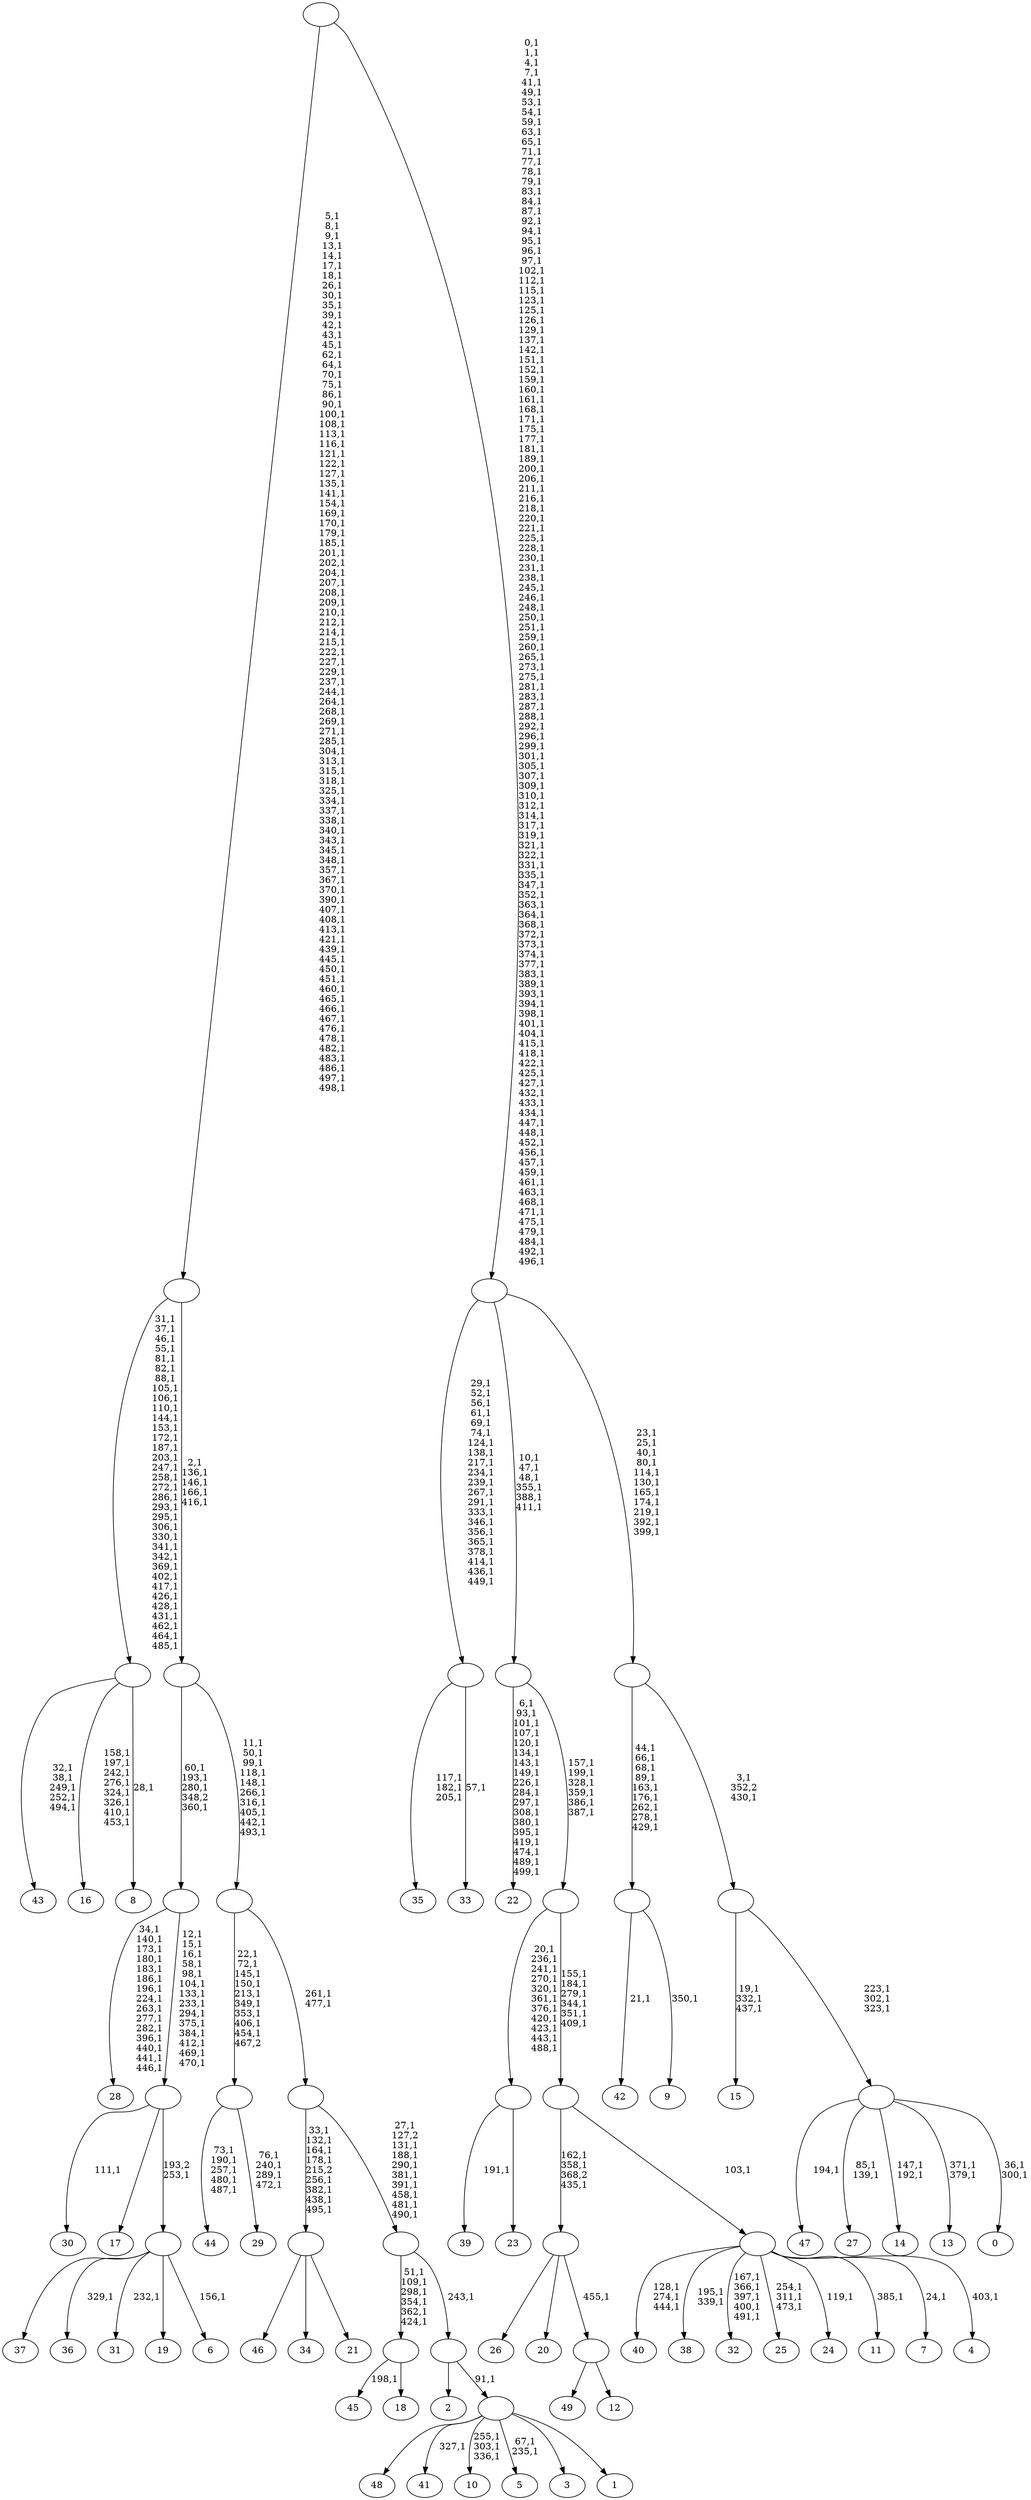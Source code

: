 digraph T {
	550 [label="49"]
	549 [label="48"]
	548 [label="47"]
	546 [label="46"]
	545 [label="45"]
	543 [label="44"]
	537 [label="43"]
	531 [label="42"]
	529 [label="41"]
	527 [label="40"]
	523 [label="39"]
	521 [label="38"]
	518 [label="37"]
	517 [label="36"]
	515 [label="35"]
	511 [label="34"]
	510 [label="33"]
	508 [label=""]
	487 [label="32"]
	481 [label="31"]
	479 [label="30"]
	477 [label="29"]
	472 [label=""]
	463 [label="28"]
	447 [label="27"]
	444 [label="26"]
	443 [label="25"]
	439 [label="24"]
	437 [label="23"]
	436 [label=""]
	425 [label="22"]
	406 [label="21"]
	405 [label=""]
	397 [label="20"]
	396 [label="19"]
	395 [label="18"]
	394 [label=""]
	388 [label="17"]
	387 [label="16"]
	378 [label="15"]
	374 [label="14"]
	371 [label="13"]
	368 [label="12"]
	367 [label=""]
	366 [label=""]
	363 [label="11"]
	361 [label="10"]
	357 [label="9"]
	355 [label=""]
	346 [label="8"]
	344 [label=""]
	310 [label="7"]
	308 [label="6"]
	306 [label=""]
	305 [label=""]
	291 [label=""]
	287 [label="5"]
	284 [label="4"]
	282 [label=""]
	281 [label=""]
	275 [label=""]
	269 [label=""]
	263 [label="3"]
	262 [label="2"]
	261 [label="1"]
	260 [label=""]
	259 [label=""]
	258 [label=""]
	249 [label=""]
	247 [label=""]
	237 [label=""]
	232 [label=""]
	143 [label="0"]
	140 [label=""]
	137 [label=""]
	135 [label=""]
	124 [label=""]
	0 [label=""]
	508 -> 510 [label="57,1"]
	508 -> 515 [label="117,1\n182,1\n205,1"]
	472 -> 477 [label="76,1\n240,1\n289,1\n472,1"]
	472 -> 543 [label="73,1\n190,1\n257,1\n480,1\n487,1"]
	436 -> 523 [label="191,1"]
	436 -> 437 [label=""]
	405 -> 546 [label=""]
	405 -> 511 [label=""]
	405 -> 406 [label=""]
	394 -> 545 [label="198,1"]
	394 -> 395 [label=""]
	367 -> 550 [label=""]
	367 -> 368 [label=""]
	366 -> 444 [label=""]
	366 -> 397 [label=""]
	366 -> 367 [label="455,1"]
	355 -> 357 [label="350,1"]
	355 -> 531 [label="21,1"]
	344 -> 346 [label="28,1"]
	344 -> 387 [label="158,1\n197,1\n242,1\n276,1\n324,1\n326,1\n410,1\n453,1"]
	344 -> 537 [label="32,1\n38,1\n249,1\n252,1\n494,1"]
	306 -> 308 [label="156,1"]
	306 -> 481 [label="232,1"]
	306 -> 517 [label="329,1"]
	306 -> 518 [label=""]
	306 -> 396 [label=""]
	305 -> 479 [label="111,1"]
	305 -> 388 [label=""]
	305 -> 306 [label="193,2\n253,1"]
	291 -> 305 [label="12,1\n15,1\n16,1\n58,1\n98,1\n104,1\n133,1\n233,1\n294,1\n375,1\n384,1\n412,1\n469,1\n470,1"]
	291 -> 463 [label="34,1\n140,1\n173,1\n180,1\n183,1\n186,1\n196,1\n224,1\n263,1\n277,1\n282,1\n396,1\n440,1\n441,1\n446,1"]
	282 -> 284 [label="403,1"]
	282 -> 310 [label="24,1"]
	282 -> 363 [label="385,1"]
	282 -> 439 [label="119,1"]
	282 -> 443 [label="254,1\n311,1\n473,1"]
	282 -> 487 [label="167,1\n366,1\n397,1\n400,1\n491,1"]
	282 -> 521 [label="195,1\n339,1"]
	282 -> 527 [label="128,1\n274,1\n444,1"]
	281 -> 366 [label="162,1\n358,1\n368,2\n435,1"]
	281 -> 282 [label="103,1"]
	275 -> 281 [label="155,1\n184,1\n279,1\n344,1\n351,1\n409,1"]
	275 -> 436 [label="20,1\n236,1\n241,1\n270,1\n320,1\n361,1\n376,1\n420,1\n423,1\n443,1\n488,1"]
	269 -> 275 [label="157,1\n199,1\n328,1\n359,1\n386,1\n387,1"]
	269 -> 425 [label="6,1\n93,1\n101,1\n107,1\n120,1\n134,1\n143,1\n149,1\n226,1\n284,1\n297,1\n308,1\n380,1\n395,1\n419,1\n474,1\n489,1\n499,1"]
	260 -> 287 [label="67,1\n235,1"]
	260 -> 361 [label="255,1\n303,1\n336,1"]
	260 -> 529 [label="327,1"]
	260 -> 549 [label=""]
	260 -> 263 [label=""]
	260 -> 261 [label=""]
	259 -> 262 [label=""]
	259 -> 260 [label="91,1"]
	258 -> 394 [label="51,1\n109,1\n298,1\n354,1\n362,1\n424,1"]
	258 -> 259 [label="243,1"]
	249 -> 258 [label="27,1\n127,2\n131,1\n188,1\n290,1\n381,1\n391,1\n458,1\n481,1\n490,1"]
	249 -> 405 [label="33,1\n132,1\n164,1\n178,1\n215,2\n256,1\n382,1\n438,1\n495,1"]
	247 -> 249 [label="261,1\n477,1"]
	247 -> 472 [label="22,1\n72,1\n145,1\n150,1\n213,1\n349,1\n353,1\n406,1\n454,1\n467,2"]
	237 -> 247 [label="11,1\n50,1\n99,1\n118,1\n148,1\n266,1\n316,1\n405,1\n442,1\n493,1"]
	237 -> 291 [label="60,1\n193,1\n280,1\n348,2\n360,1"]
	232 -> 237 [label="2,1\n136,1\n146,1\n166,1\n416,1"]
	232 -> 344 [label="31,1\n37,1\n46,1\n55,1\n81,1\n82,1\n88,1\n105,1\n106,1\n110,1\n144,1\n153,1\n172,1\n187,1\n203,1\n247,1\n258,1\n272,1\n286,1\n293,1\n295,1\n306,1\n330,1\n341,1\n342,1\n369,1\n402,1\n417,1\n426,1\n428,1\n431,1\n462,1\n464,1\n485,1"]
	140 -> 143 [label="36,1\n300,1"]
	140 -> 371 [label="371,1\n379,1"]
	140 -> 374 [label="147,1\n192,1"]
	140 -> 447 [label="85,1\n139,1"]
	140 -> 548 [label="194,1"]
	137 -> 140 [label="223,1\n302,1\n323,1"]
	137 -> 378 [label="19,1\n332,1\n437,1"]
	135 -> 137 [label="3,1\n352,2\n430,1"]
	135 -> 355 [label="44,1\n66,1\n68,1\n89,1\n163,1\n176,1\n262,1\n278,1\n429,1"]
	124 -> 135 [label="23,1\n25,1\n40,1\n80,1\n114,1\n130,1\n165,1\n174,1\n219,1\n392,1\n399,1"]
	124 -> 269 [label="10,1\n47,1\n48,1\n355,1\n388,1\n411,1"]
	124 -> 508 [label="29,1\n52,1\n56,1\n61,1\n69,1\n74,1\n124,1\n138,1\n217,1\n234,1\n239,1\n267,1\n291,1\n333,1\n346,1\n356,1\n365,1\n378,1\n414,1\n436,1\n449,1"]
	0 -> 124 [label="0,1\n1,1\n4,1\n7,1\n41,1\n49,1\n53,1\n54,1\n59,1\n63,1\n65,1\n71,1\n77,1\n78,1\n79,1\n83,1\n84,1\n87,1\n92,1\n94,1\n95,1\n96,1\n97,1\n102,1\n112,1\n115,1\n123,1\n125,1\n126,1\n129,1\n137,1\n142,1\n151,1\n152,1\n159,1\n160,1\n161,1\n168,1\n171,1\n175,1\n177,1\n181,1\n189,1\n200,1\n206,1\n211,1\n216,1\n218,1\n220,1\n221,1\n225,1\n228,1\n230,1\n231,1\n238,1\n245,1\n246,1\n248,1\n250,1\n251,1\n259,1\n260,1\n265,1\n273,1\n275,1\n281,1\n283,1\n287,1\n288,1\n292,1\n296,1\n299,1\n301,1\n305,1\n307,1\n309,1\n310,1\n312,1\n314,1\n317,1\n319,1\n321,1\n322,1\n331,1\n335,1\n347,1\n352,1\n363,1\n364,1\n368,1\n372,1\n373,1\n374,1\n377,1\n383,1\n389,1\n393,1\n394,1\n398,1\n401,1\n404,1\n415,1\n418,1\n422,1\n425,1\n427,1\n432,1\n433,1\n434,1\n447,1\n448,1\n452,1\n456,1\n457,1\n459,1\n461,1\n463,1\n468,1\n471,1\n475,1\n479,1\n484,1\n492,1\n496,1"]
	0 -> 232 [label="5,1\n8,1\n9,1\n13,1\n14,1\n17,1\n18,1\n26,1\n30,1\n35,1\n39,1\n42,1\n43,1\n45,1\n62,1\n64,1\n70,1\n75,1\n86,1\n90,1\n100,1\n108,1\n113,1\n116,1\n121,1\n122,1\n127,1\n135,1\n141,1\n154,1\n169,1\n170,1\n179,1\n185,1\n201,1\n202,1\n204,1\n207,1\n208,1\n209,1\n210,1\n212,1\n214,1\n215,1\n222,1\n227,1\n229,1\n237,1\n244,1\n264,1\n268,1\n269,1\n271,1\n285,1\n304,1\n313,1\n315,1\n318,1\n325,1\n334,1\n337,1\n338,1\n340,1\n343,1\n345,1\n348,1\n357,1\n367,1\n370,1\n390,1\n407,1\n408,1\n413,1\n421,1\n439,1\n445,1\n450,1\n451,1\n460,1\n465,1\n466,1\n467,1\n476,1\n478,1\n482,1\n483,1\n486,1\n497,1\n498,1"]
}
